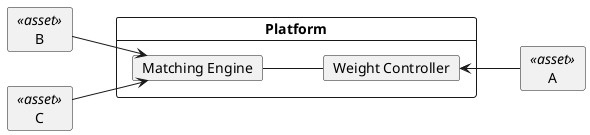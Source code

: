 @startuml
left to right direction

card A <<asset>>
card B <<asset>>
card C <<asset>>
card Platform as P {
  card "Matching Engine" as ME
  card "Weight Controller" as weigher
}

B --> ME
C --> ME

ME -- weigher

weigher <-- A
@enduml

@startuml
left to right direction

card Foo as f1 <<project>> {
  card A as a1 <<asset>>
}

card Foo as f2 <<project>> {
  card B as b1 <<asset>>
  card C as c1 <<asset>>
}

card Platform as P {
  card "Matching Engine" as ME
  card "Weight Controller" as weigher
}

b1 --> ME
c1 --> ME

ME -- weigher

weigher <-- a1

card Foo as f3 <<project>> {
  card A as a2 <<asset>>
  card B as b2 <<asset>>
  card C as c2 <<asset>>
}

a2 --> ME
b2 --> ME
c2 --> ME
@enduml

@startuml
left to right direction

card Platform as P {
  card "Matching Engine" as ME
  card "Weight Controller" as weigher
}

ME -- weigher

card Foo as f3 <<project>> {
  card A as a2 <<asset>>
  card B as b2 <<asset>>
  card C as c2 <<asset>>
}

card Foo as f4 <<project>> {
  card "Продажи" as x1 <<asset>>
}

a2 --> ME
b2 --> ME
c2 --> ME

weigher <-- x1
@enduml

@startuml
left to right direction

card Platform as P

card Foo as f3 <<project>> {
  card A as a2 <<asset>>
  card B as b2 <<asset>>
  card C as c2 <<asset>>
}

card Foo as f4 <<project>> {
  card "Product" as x1 <<asset>>
}

a2 --> P: <&puzzle-piece>1
b2 --> P: <&puzzle-piece>2
c2 --> P: <&puzzle-piece>3

P <-- x1
@enduml